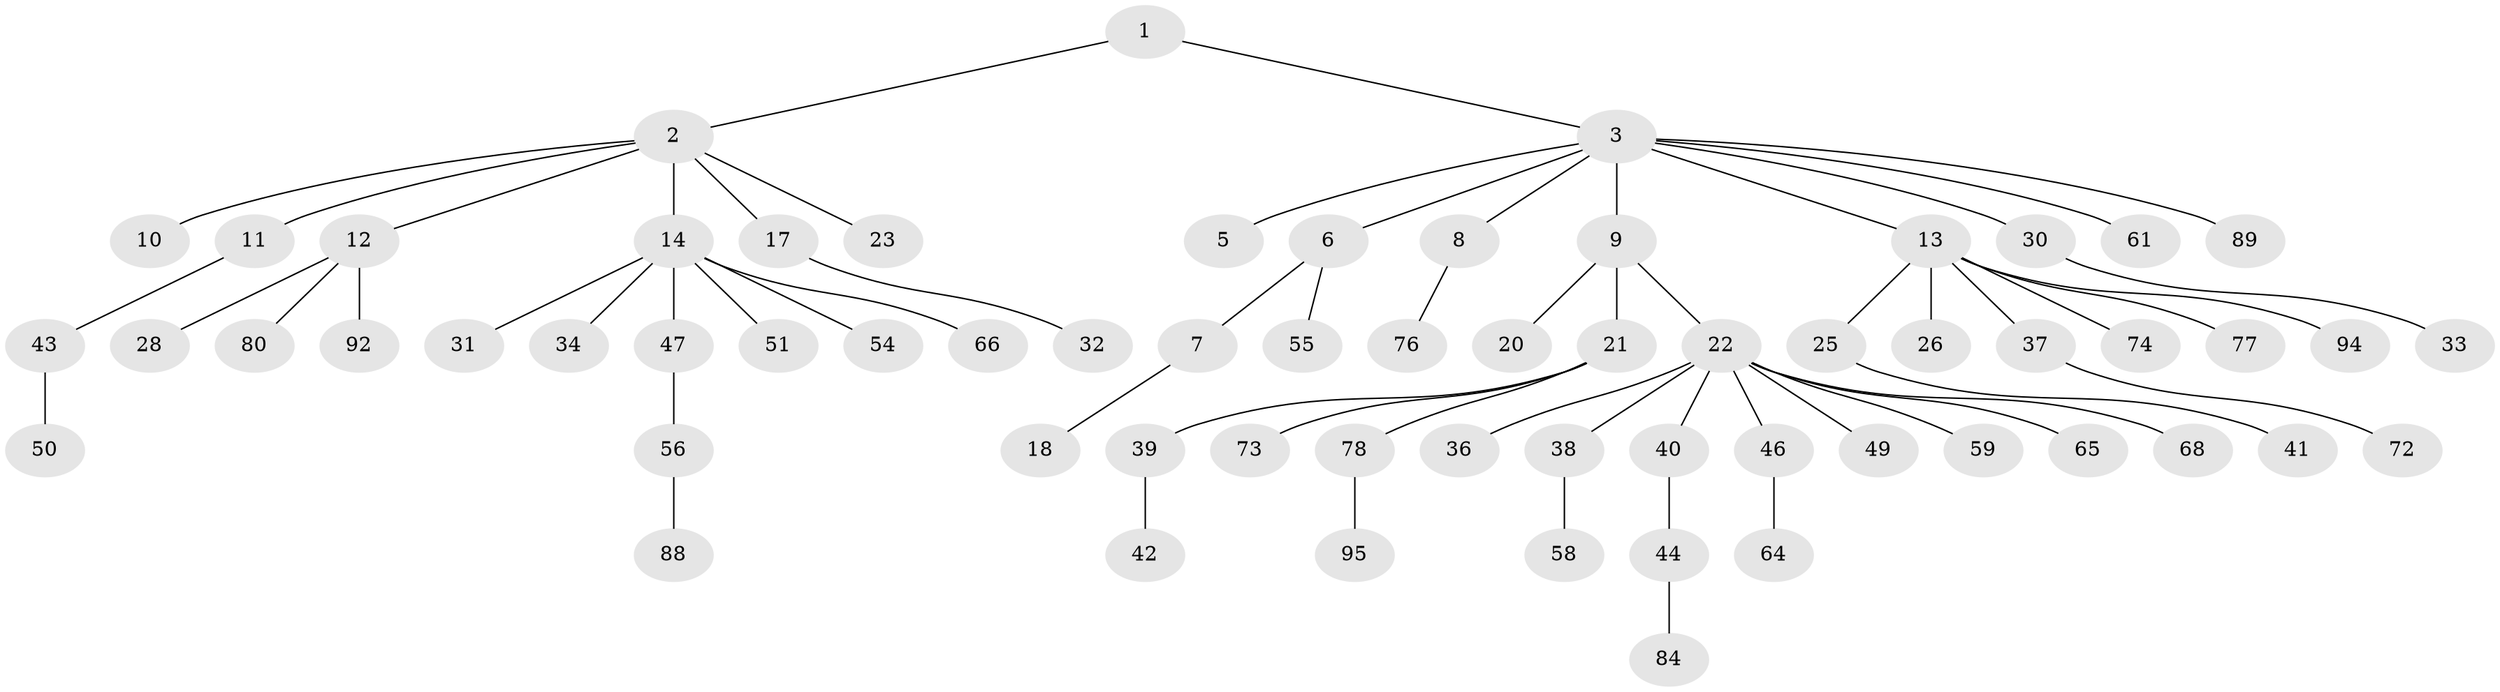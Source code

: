 // Generated by graph-tools (version 1.1) at 2025/24/03/03/25 07:24:07]
// undirected, 64 vertices, 63 edges
graph export_dot {
graph [start="1"]
  node [color=gray90,style=filled];
  1 [super="+57"];
  2 [super="+81"];
  3 [super="+4"];
  5;
  6 [super="+15"];
  7;
  8 [super="+69"];
  9 [super="+19"];
  10;
  11 [super="+27"];
  12 [super="+91"];
  13 [super="+16"];
  14 [super="+29"];
  17 [super="+62"];
  18 [super="+75"];
  20 [super="+86"];
  21 [super="+60"];
  22 [super="+24"];
  23;
  25;
  26;
  28;
  30;
  31;
  32;
  33 [super="+70"];
  34 [super="+35"];
  36 [super="+67"];
  37 [super="+82"];
  38 [super="+79"];
  39;
  40;
  41 [super="+53"];
  42 [super="+45"];
  43 [super="+71"];
  44 [super="+48"];
  46;
  47 [super="+52"];
  49;
  50;
  51;
  54;
  55;
  56 [super="+83"];
  58;
  59 [super="+63"];
  61 [super="+87"];
  64;
  65;
  66 [super="+93"];
  68 [super="+85"];
  72;
  73 [super="+90"];
  74;
  76;
  77;
  78;
  80;
  84;
  88;
  89;
  92;
  94;
  95;
  1 -- 2;
  1 -- 3;
  2 -- 10;
  2 -- 11;
  2 -- 12;
  2 -- 14;
  2 -- 17;
  2 -- 23;
  3 -- 5;
  3 -- 13;
  3 -- 30;
  3 -- 89;
  3 -- 6;
  3 -- 8;
  3 -- 9;
  3 -- 61;
  6 -- 7;
  6 -- 55;
  7 -- 18;
  8 -- 76;
  9 -- 20;
  9 -- 21;
  9 -- 22;
  11 -- 43;
  12 -- 28;
  12 -- 80;
  12 -- 92;
  13 -- 25;
  13 -- 37;
  13 -- 77;
  13 -- 94;
  13 -- 26;
  13 -- 74;
  14 -- 54;
  14 -- 66;
  14 -- 34;
  14 -- 51;
  14 -- 31;
  14 -- 47;
  17 -- 32;
  21 -- 39;
  21 -- 73;
  21 -- 78;
  22 -- 49;
  22 -- 65;
  22 -- 36;
  22 -- 68;
  22 -- 38;
  22 -- 40;
  22 -- 59;
  22 -- 46;
  25 -- 41;
  30 -- 33;
  37 -- 72;
  38 -- 58;
  39 -- 42;
  40 -- 44;
  43 -- 50;
  44 -- 84;
  46 -- 64;
  47 -- 56;
  56 -- 88;
  78 -- 95;
}
